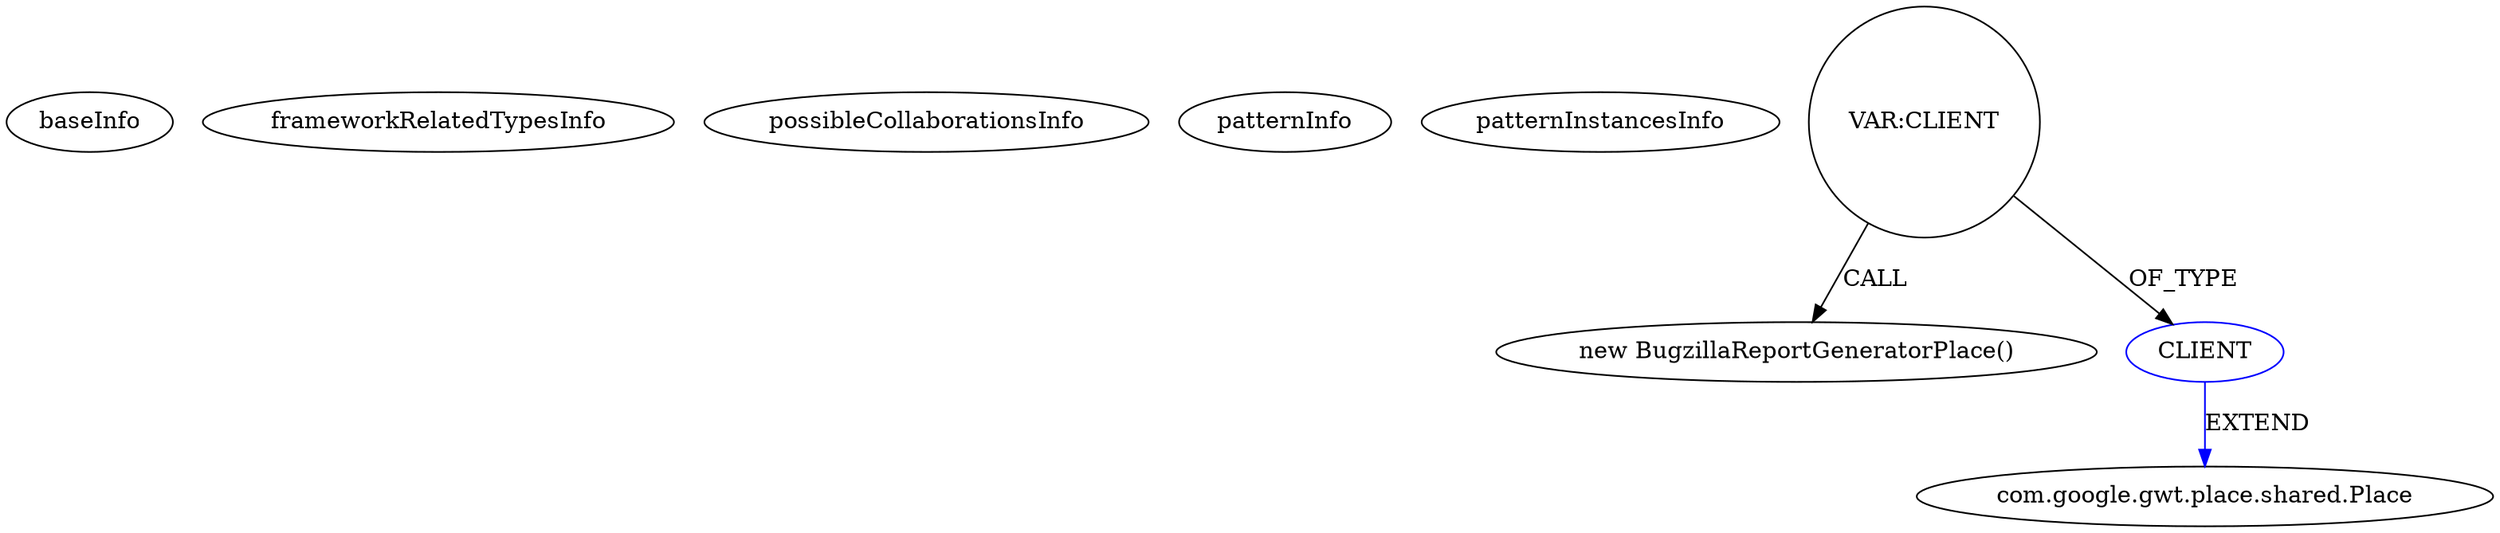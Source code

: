 digraph {
baseInfo[graphId=2004,category="pattern",isAnonymous=false,possibleRelation=false]
frameworkRelatedTypesInfo[]
possibleCollaborationsInfo[]
patternInfo[frequency=2.0,patternRootClient=null]
patternInstancesInfo[0="mcasperson-Automation-Portal-UI~/mcasperson-Automation-Portal-UI/Automation-Portal-UI-master/src/com/redhat/automationportalui/client/AutomationPortalUI.java~AutomationPortalUI~3712",1="mcasperson-Automation-Portal-UI~/mcasperson-Automation-Portal-UI/Automation-Portal-UI-master/src/com/redhat/automationportalui/client/pav/BugzillaReportGeneratorPlace.java~Tokenizer~3742"]
8[label="new BugzillaReportGeneratorPlace()",vertexType="CONSTRUCTOR_CALL",isFrameworkType=false]
9[label="VAR:CLIENT",vertexType="VARIABLE_EXPRESION",isFrameworkType=false,shape=circle]
4[label="CLIENT",vertexType="REFERENCE_CLIENT_CLASS_DECLARATION",isFrameworkType=false,color=blue]
5[label="com.google.gwt.place.shared.Place",vertexType="FRAMEWORK_CLASS_TYPE",isFrameworkType=false]
9->8[label="CALL"]
4->5[label="EXTEND",color=blue]
9->4[label="OF_TYPE"]
}
